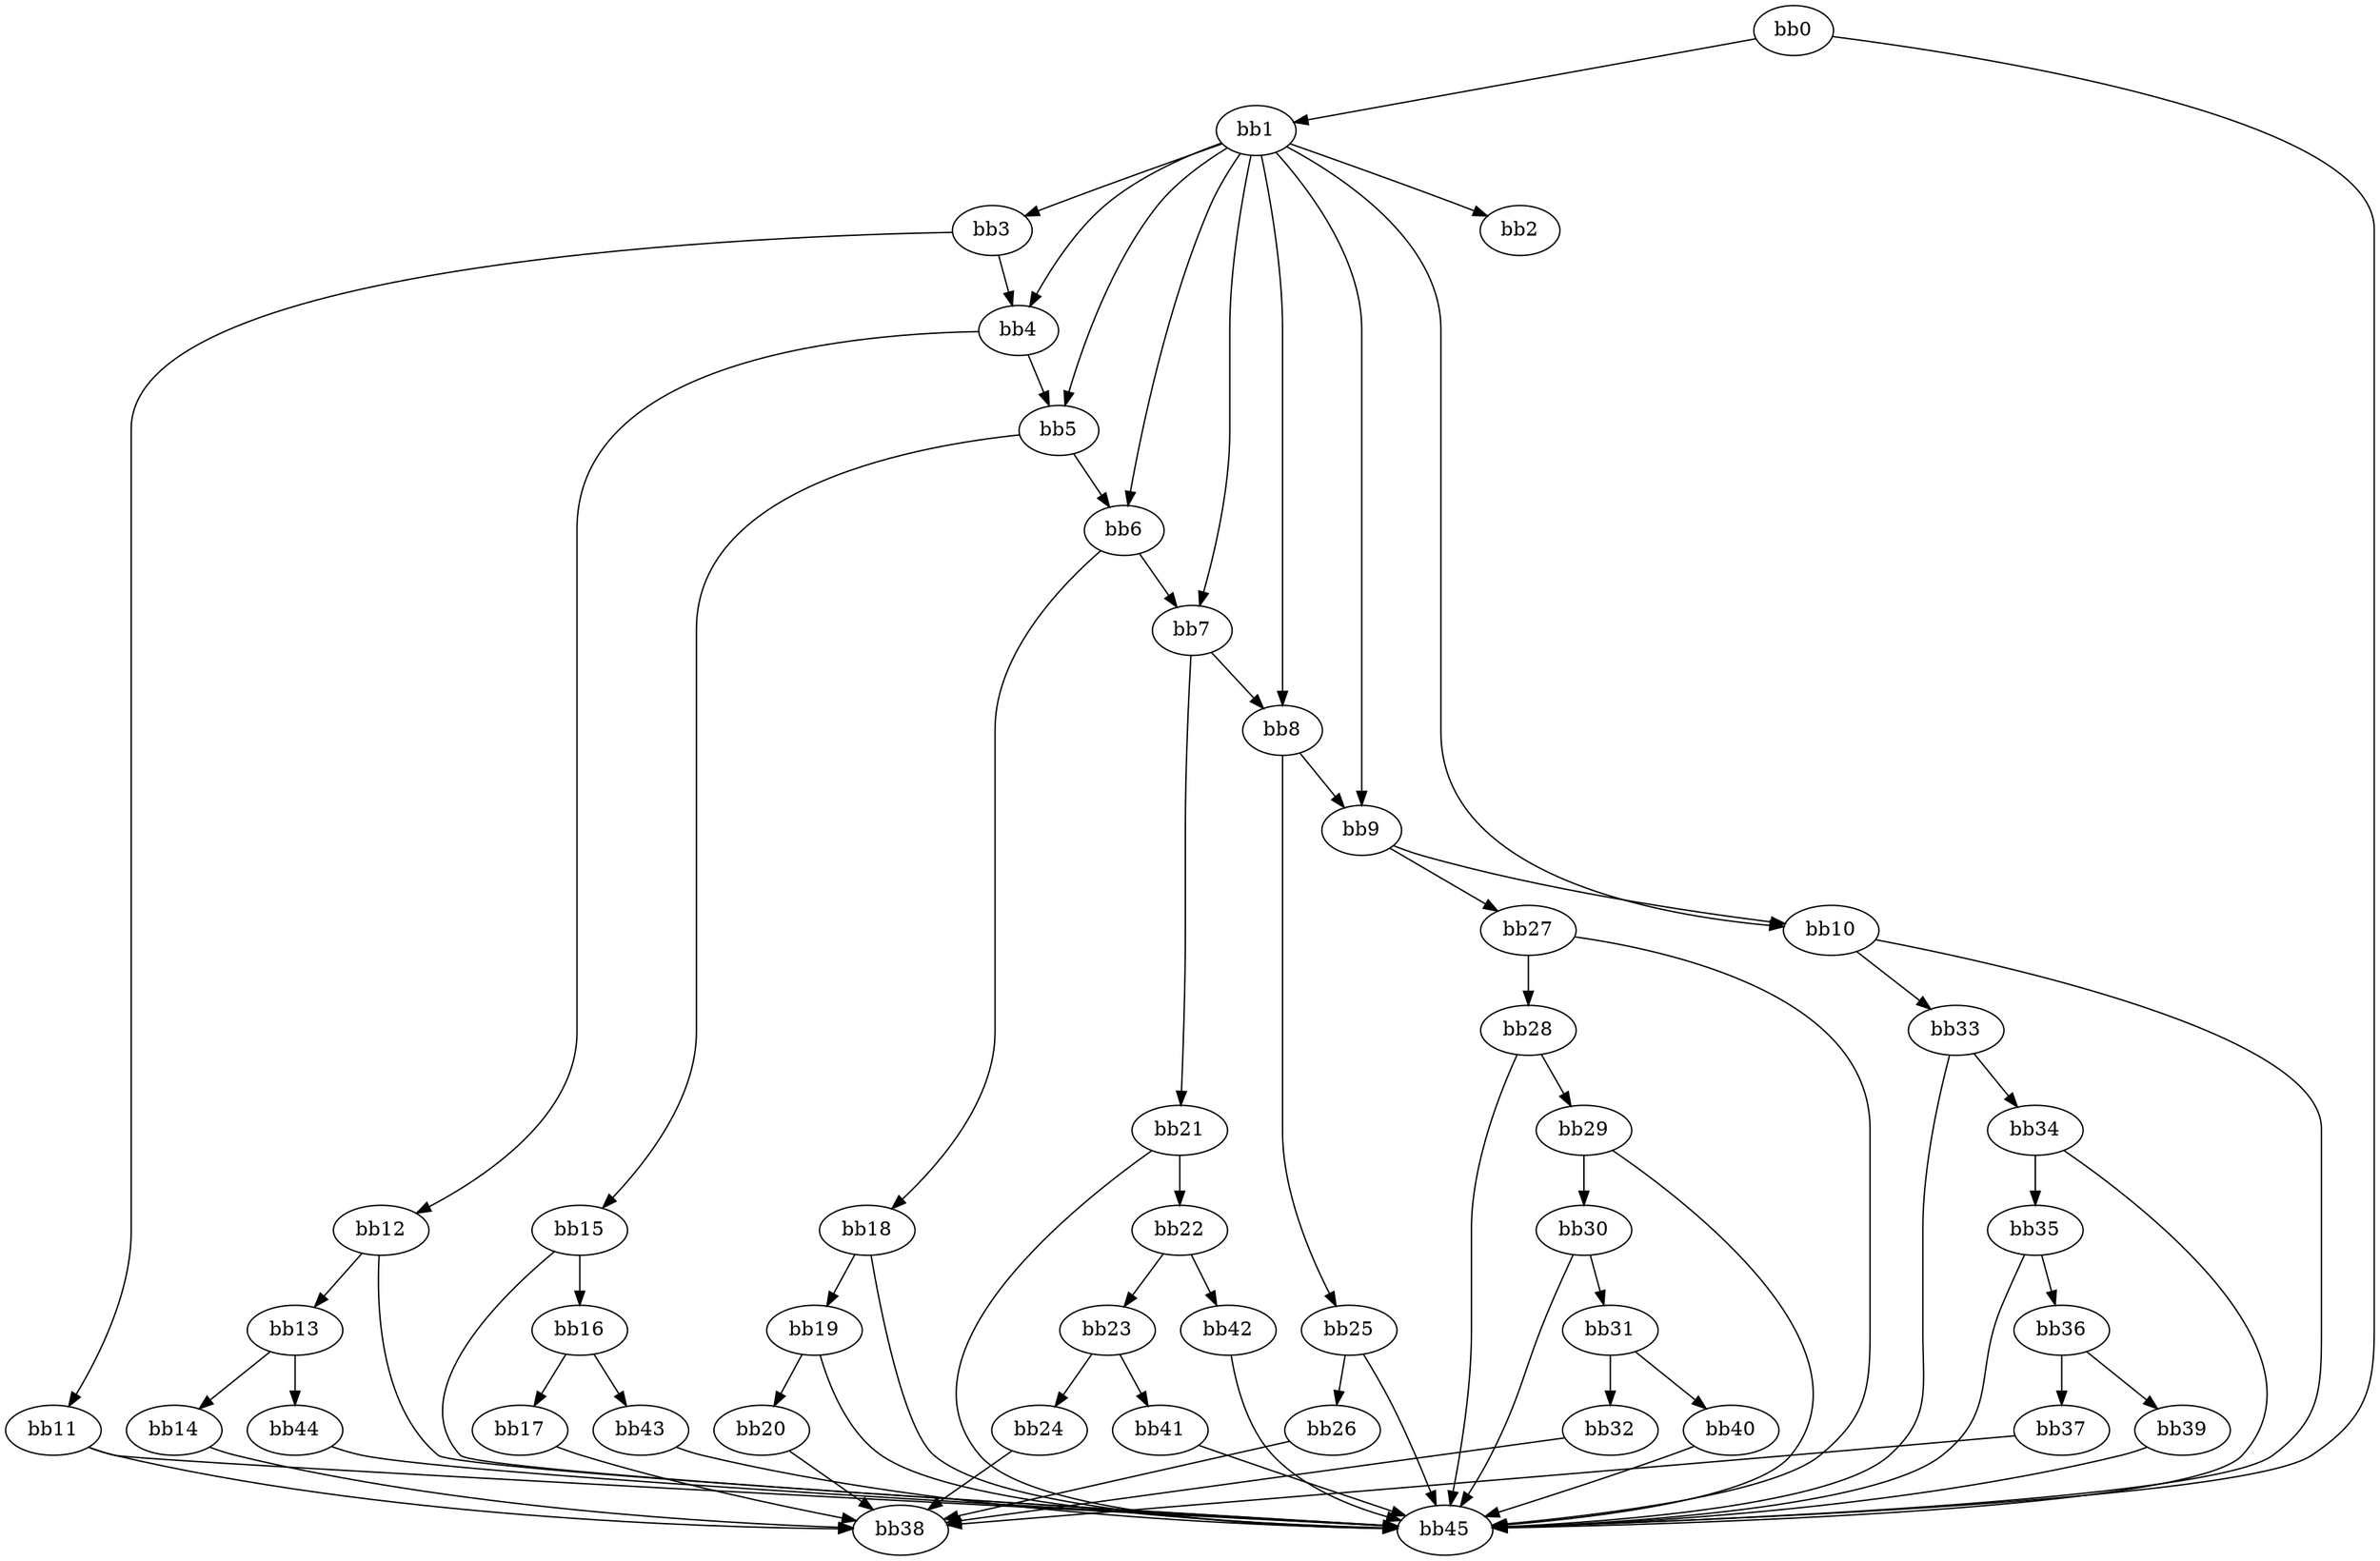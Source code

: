 digraph {
    0 [ label = "bb0\l" ]
    1 [ label = "bb1\l" ]
    2 [ label = "bb2\l" ]
    3 [ label = "bb3\l" ]
    4 [ label = "bb4\l" ]
    5 [ label = "bb5\l" ]
    6 [ label = "bb6\l" ]
    7 [ label = "bb7\l" ]
    8 [ label = "bb8\l" ]
    9 [ label = "bb9\l" ]
    10 [ label = "bb10\l" ]
    11 [ label = "bb11\l" ]
    12 [ label = "bb12\l" ]
    13 [ label = "bb13\l" ]
    14 [ label = "bb14\l" ]
    15 [ label = "bb15\l" ]
    16 [ label = "bb16\l" ]
    17 [ label = "bb17\l" ]
    18 [ label = "bb18\l" ]
    19 [ label = "bb19\l" ]
    20 [ label = "bb20\l" ]
    21 [ label = "bb21\l" ]
    22 [ label = "bb22\l" ]
    23 [ label = "bb23\l" ]
    24 [ label = "bb24\l" ]
    25 [ label = "bb25\l" ]
    26 [ label = "bb26\l" ]
    27 [ label = "bb27\l" ]
    28 [ label = "bb28\l" ]
    29 [ label = "bb29\l" ]
    30 [ label = "bb30\l" ]
    31 [ label = "bb31\l" ]
    32 [ label = "bb32\l" ]
    33 [ label = "bb33\l" ]
    34 [ label = "bb34\l" ]
    35 [ label = "bb35\l" ]
    36 [ label = "bb36\l" ]
    37 [ label = "bb37\l" ]
    38 [ label = "bb38\l" ]
    39 [ label = "bb39\l" ]
    40 [ label = "bb40\l" ]
    41 [ label = "bb41\l" ]
    42 [ label = "bb42\l" ]
    43 [ label = "bb43\l" ]
    44 [ label = "bb44\l" ]
    45 [ label = "bb45\l" ]
    0 -> 1 [ ]
    0 -> 45 [ ]
    1 -> 2 [ ]
    1 -> 3 [ ]
    1 -> 4 [ ]
    1 -> 5 [ ]
    1 -> 6 [ ]
    1 -> 7 [ ]
    1 -> 8 [ ]
    1 -> 9 [ ]
    1 -> 10 [ ]
    3 -> 4 [ ]
    3 -> 11 [ ]
    4 -> 5 [ ]
    4 -> 12 [ ]
    5 -> 6 [ ]
    5 -> 15 [ ]
    6 -> 7 [ ]
    6 -> 18 [ ]
    7 -> 8 [ ]
    7 -> 21 [ ]
    8 -> 9 [ ]
    8 -> 25 [ ]
    9 -> 10 [ ]
    9 -> 27 [ ]
    10 -> 33 [ ]
    10 -> 45 [ ]
    11 -> 38 [ ]
    11 -> 45 [ ]
    12 -> 13 [ ]
    12 -> 45 [ ]
    13 -> 14 [ ]
    13 -> 44 [ ]
    14 -> 38 [ ]
    15 -> 16 [ ]
    15 -> 45 [ ]
    16 -> 17 [ ]
    16 -> 43 [ ]
    17 -> 38 [ ]
    18 -> 19 [ ]
    18 -> 45 [ ]
    19 -> 20 [ ]
    19 -> 45 [ ]
    20 -> 38 [ ]
    21 -> 22 [ ]
    21 -> 45 [ ]
    22 -> 23 [ ]
    22 -> 42 [ ]
    23 -> 24 [ ]
    23 -> 41 [ ]
    24 -> 38 [ ]
    25 -> 26 [ ]
    25 -> 45 [ ]
    26 -> 38 [ ]
    27 -> 28 [ ]
    27 -> 45 [ ]
    28 -> 29 [ ]
    28 -> 45 [ ]
    29 -> 30 [ ]
    29 -> 45 [ ]
    30 -> 31 [ ]
    30 -> 45 [ ]
    31 -> 32 [ ]
    31 -> 40 [ ]
    32 -> 38 [ ]
    33 -> 34 [ ]
    33 -> 45 [ ]
    34 -> 35 [ ]
    34 -> 45 [ ]
    35 -> 36 [ ]
    35 -> 45 [ ]
    36 -> 37 [ ]
    36 -> 39 [ ]
    37 -> 38 [ ]
    39 -> 45 [ ]
    40 -> 45 [ ]
    41 -> 45 [ ]
    42 -> 45 [ ]
    43 -> 45 [ ]
    44 -> 45 [ ]
}

